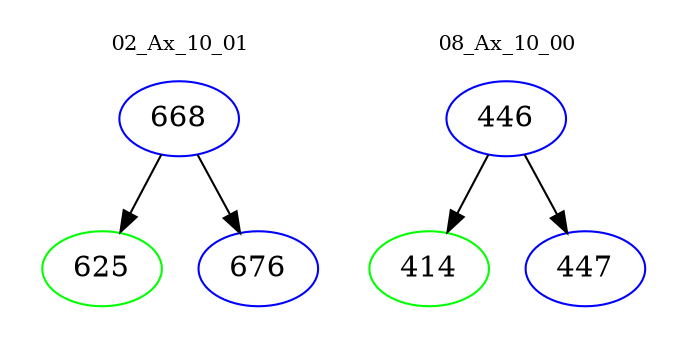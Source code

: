 digraph{
subgraph cluster_0 {
color = white
label = "02_Ax_10_01";
fontsize=10;
T0_668 [label="668", color="blue"]
T0_668 -> T0_625 [color="black"]
T0_625 [label="625", color="green"]
T0_668 -> T0_676 [color="black"]
T0_676 [label="676", color="blue"]
}
subgraph cluster_1 {
color = white
label = "08_Ax_10_00";
fontsize=10;
T1_446 [label="446", color="blue"]
T1_446 -> T1_414 [color="black"]
T1_414 [label="414", color="green"]
T1_446 -> T1_447 [color="black"]
T1_447 [label="447", color="blue"]
}
}
